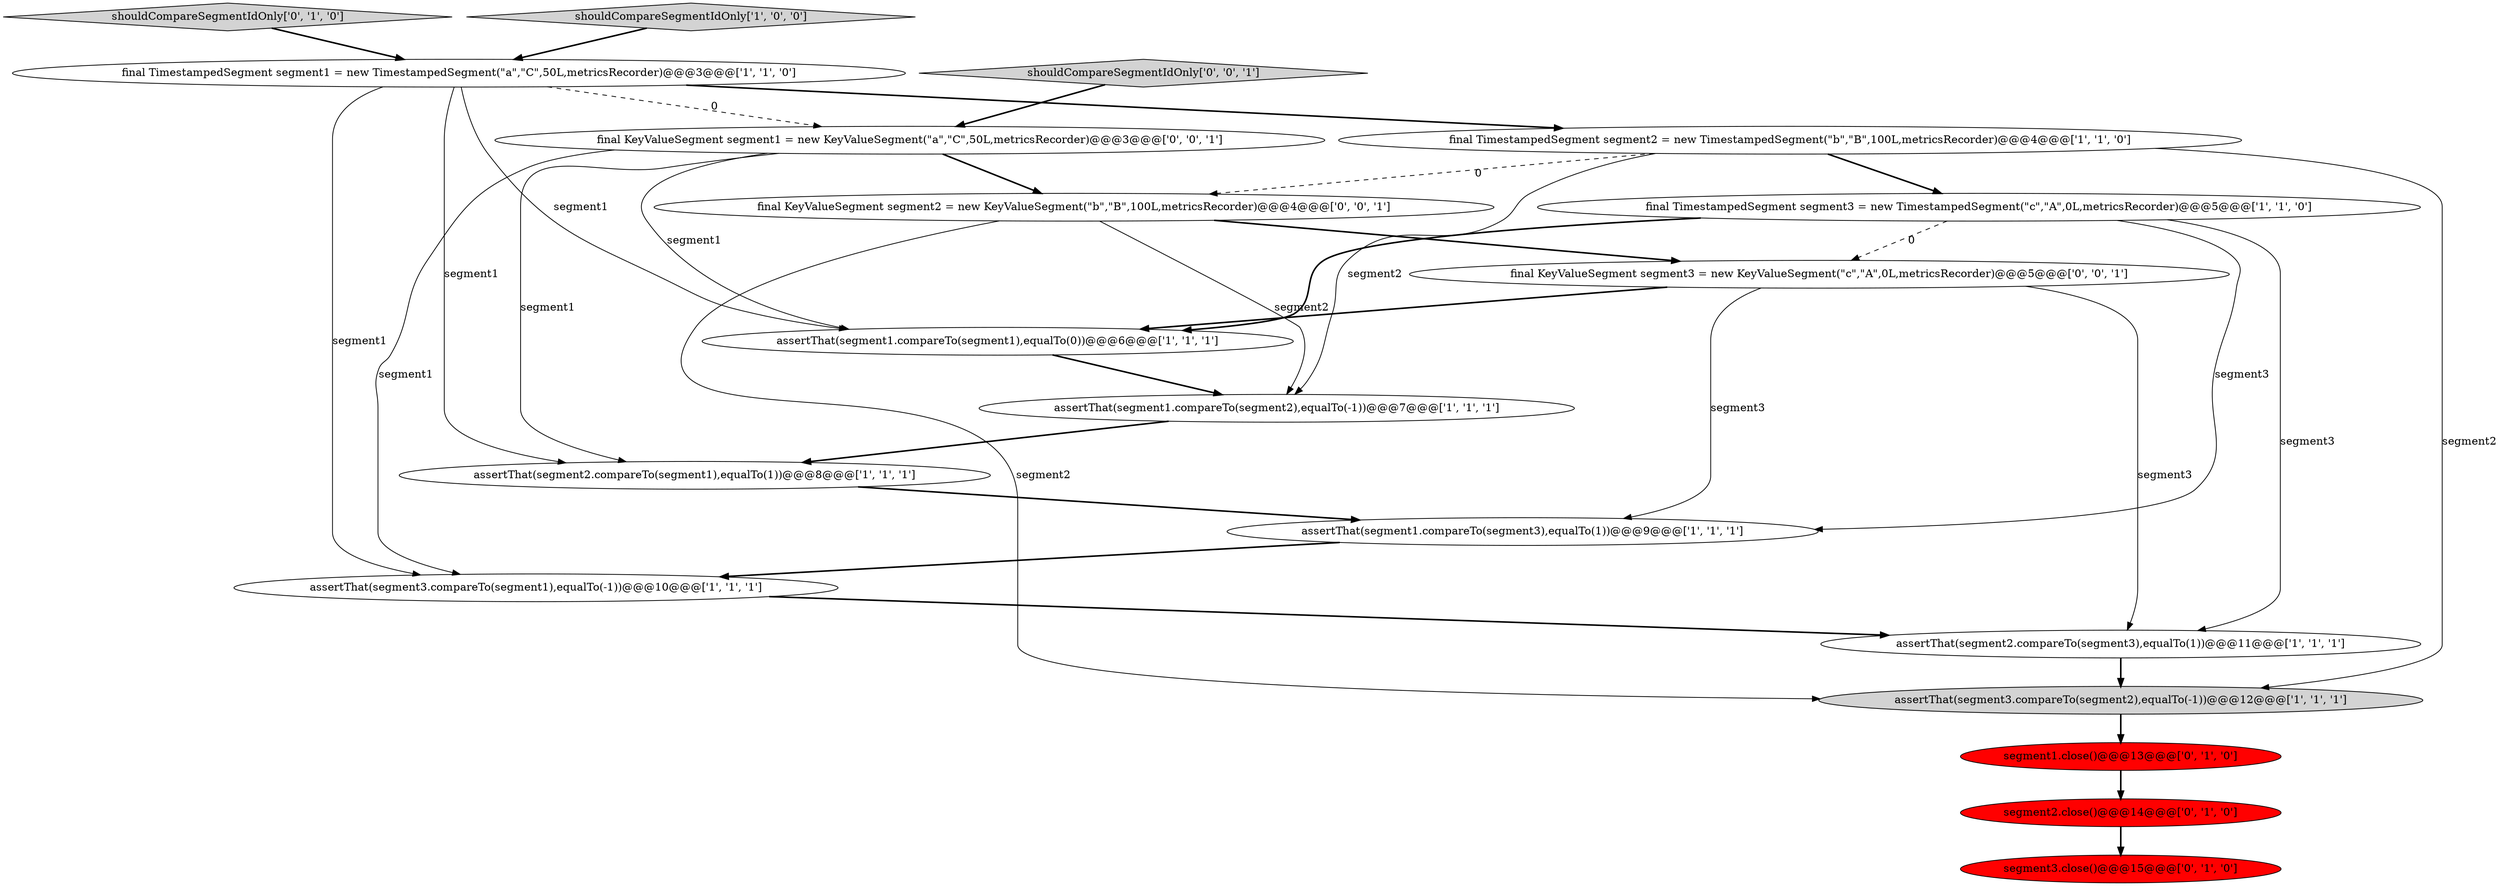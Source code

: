 digraph {
1 [style = filled, label = "assertThat(segment2.compareTo(segment1),equalTo(1))@@@8@@@['1', '1', '1']", fillcolor = white, shape = ellipse image = "AAA0AAABBB1BBB"];
17 [style = filled, label = "final KeyValueSegment segment2 = new KeyValueSegment(\"b\",\"B\",100L,metricsRecorder)@@@4@@@['0', '0', '1']", fillcolor = white, shape = ellipse image = "AAA0AAABBB3BBB"];
14 [style = filled, label = "shouldCompareSegmentIdOnly['0', '1', '0']", fillcolor = lightgray, shape = diamond image = "AAA0AAABBB2BBB"];
10 [style = filled, label = "assertThat(segment2.compareTo(segment3),equalTo(1))@@@11@@@['1', '1', '1']", fillcolor = white, shape = ellipse image = "AAA0AAABBB1BBB"];
5 [style = filled, label = "shouldCompareSegmentIdOnly['1', '0', '0']", fillcolor = lightgray, shape = diamond image = "AAA0AAABBB1BBB"];
9 [style = filled, label = "assertThat(segment3.compareTo(segment2),equalTo(-1))@@@12@@@['1', '1', '1']", fillcolor = lightgray, shape = ellipse image = "AAA0AAABBB1BBB"];
7 [style = filled, label = "assertThat(segment1.compareTo(segment1),equalTo(0))@@@6@@@['1', '1', '1']", fillcolor = white, shape = ellipse image = "AAA0AAABBB1BBB"];
4 [style = filled, label = "assertThat(segment1.compareTo(segment3),equalTo(1))@@@9@@@['1', '1', '1']", fillcolor = white, shape = ellipse image = "AAA0AAABBB1BBB"];
6 [style = filled, label = "final TimestampedSegment segment2 = new TimestampedSegment(\"b\",\"B\",100L,metricsRecorder)@@@4@@@['1', '1', '0']", fillcolor = white, shape = ellipse image = "AAA0AAABBB1BBB"];
13 [style = filled, label = "segment1.close()@@@13@@@['0', '1', '0']", fillcolor = red, shape = ellipse image = "AAA1AAABBB2BBB"];
0 [style = filled, label = "final TimestampedSegment segment1 = new TimestampedSegment(\"a\",\"C\",50L,metricsRecorder)@@@3@@@['1', '1', '0']", fillcolor = white, shape = ellipse image = "AAA0AAABBB1BBB"];
18 [style = filled, label = "shouldCompareSegmentIdOnly['0', '0', '1']", fillcolor = lightgray, shape = diamond image = "AAA0AAABBB3BBB"];
8 [style = filled, label = "assertThat(segment3.compareTo(segment1),equalTo(-1))@@@10@@@['1', '1', '1']", fillcolor = white, shape = ellipse image = "AAA0AAABBB1BBB"];
3 [style = filled, label = "assertThat(segment1.compareTo(segment2),equalTo(-1))@@@7@@@['1', '1', '1']", fillcolor = white, shape = ellipse image = "AAA0AAABBB1BBB"];
2 [style = filled, label = "final TimestampedSegment segment3 = new TimestampedSegment(\"c\",\"A\",0L,metricsRecorder)@@@5@@@['1', '1', '0']", fillcolor = white, shape = ellipse image = "AAA0AAABBB1BBB"];
16 [style = filled, label = "final KeyValueSegment segment1 = new KeyValueSegment(\"a\",\"C\",50L,metricsRecorder)@@@3@@@['0', '0', '1']", fillcolor = white, shape = ellipse image = "AAA0AAABBB3BBB"];
12 [style = filled, label = "segment3.close()@@@15@@@['0', '1', '0']", fillcolor = red, shape = ellipse image = "AAA1AAABBB2BBB"];
15 [style = filled, label = "final KeyValueSegment segment3 = new KeyValueSegment(\"c\",\"A\",0L,metricsRecorder)@@@5@@@['0', '0', '1']", fillcolor = white, shape = ellipse image = "AAA0AAABBB3BBB"];
11 [style = filled, label = "segment2.close()@@@14@@@['0', '1', '0']", fillcolor = red, shape = ellipse image = "AAA1AAABBB2BBB"];
8->10 [style = bold, label=""];
15->4 [style = solid, label="segment3"];
1->4 [style = bold, label=""];
6->9 [style = solid, label="segment2"];
15->7 [style = bold, label=""];
3->1 [style = bold, label=""];
16->1 [style = solid, label="segment1"];
0->6 [style = bold, label=""];
0->7 [style = solid, label="segment1"];
0->8 [style = solid, label="segment1"];
0->16 [style = dashed, label="0"];
11->12 [style = bold, label=""];
6->17 [style = dashed, label="0"];
16->17 [style = bold, label=""];
2->4 [style = solid, label="segment3"];
15->10 [style = solid, label="segment3"];
17->9 [style = solid, label="segment2"];
13->11 [style = bold, label=""];
7->3 [style = bold, label=""];
6->2 [style = bold, label=""];
2->15 [style = dashed, label="0"];
14->0 [style = bold, label=""];
5->0 [style = bold, label=""];
2->10 [style = solid, label="segment3"];
16->8 [style = solid, label="segment1"];
17->15 [style = bold, label=""];
4->8 [style = bold, label=""];
6->3 [style = solid, label="segment2"];
10->9 [style = bold, label=""];
17->3 [style = solid, label="segment2"];
2->7 [style = bold, label=""];
16->7 [style = solid, label="segment1"];
0->1 [style = solid, label="segment1"];
9->13 [style = bold, label=""];
18->16 [style = bold, label=""];
}
